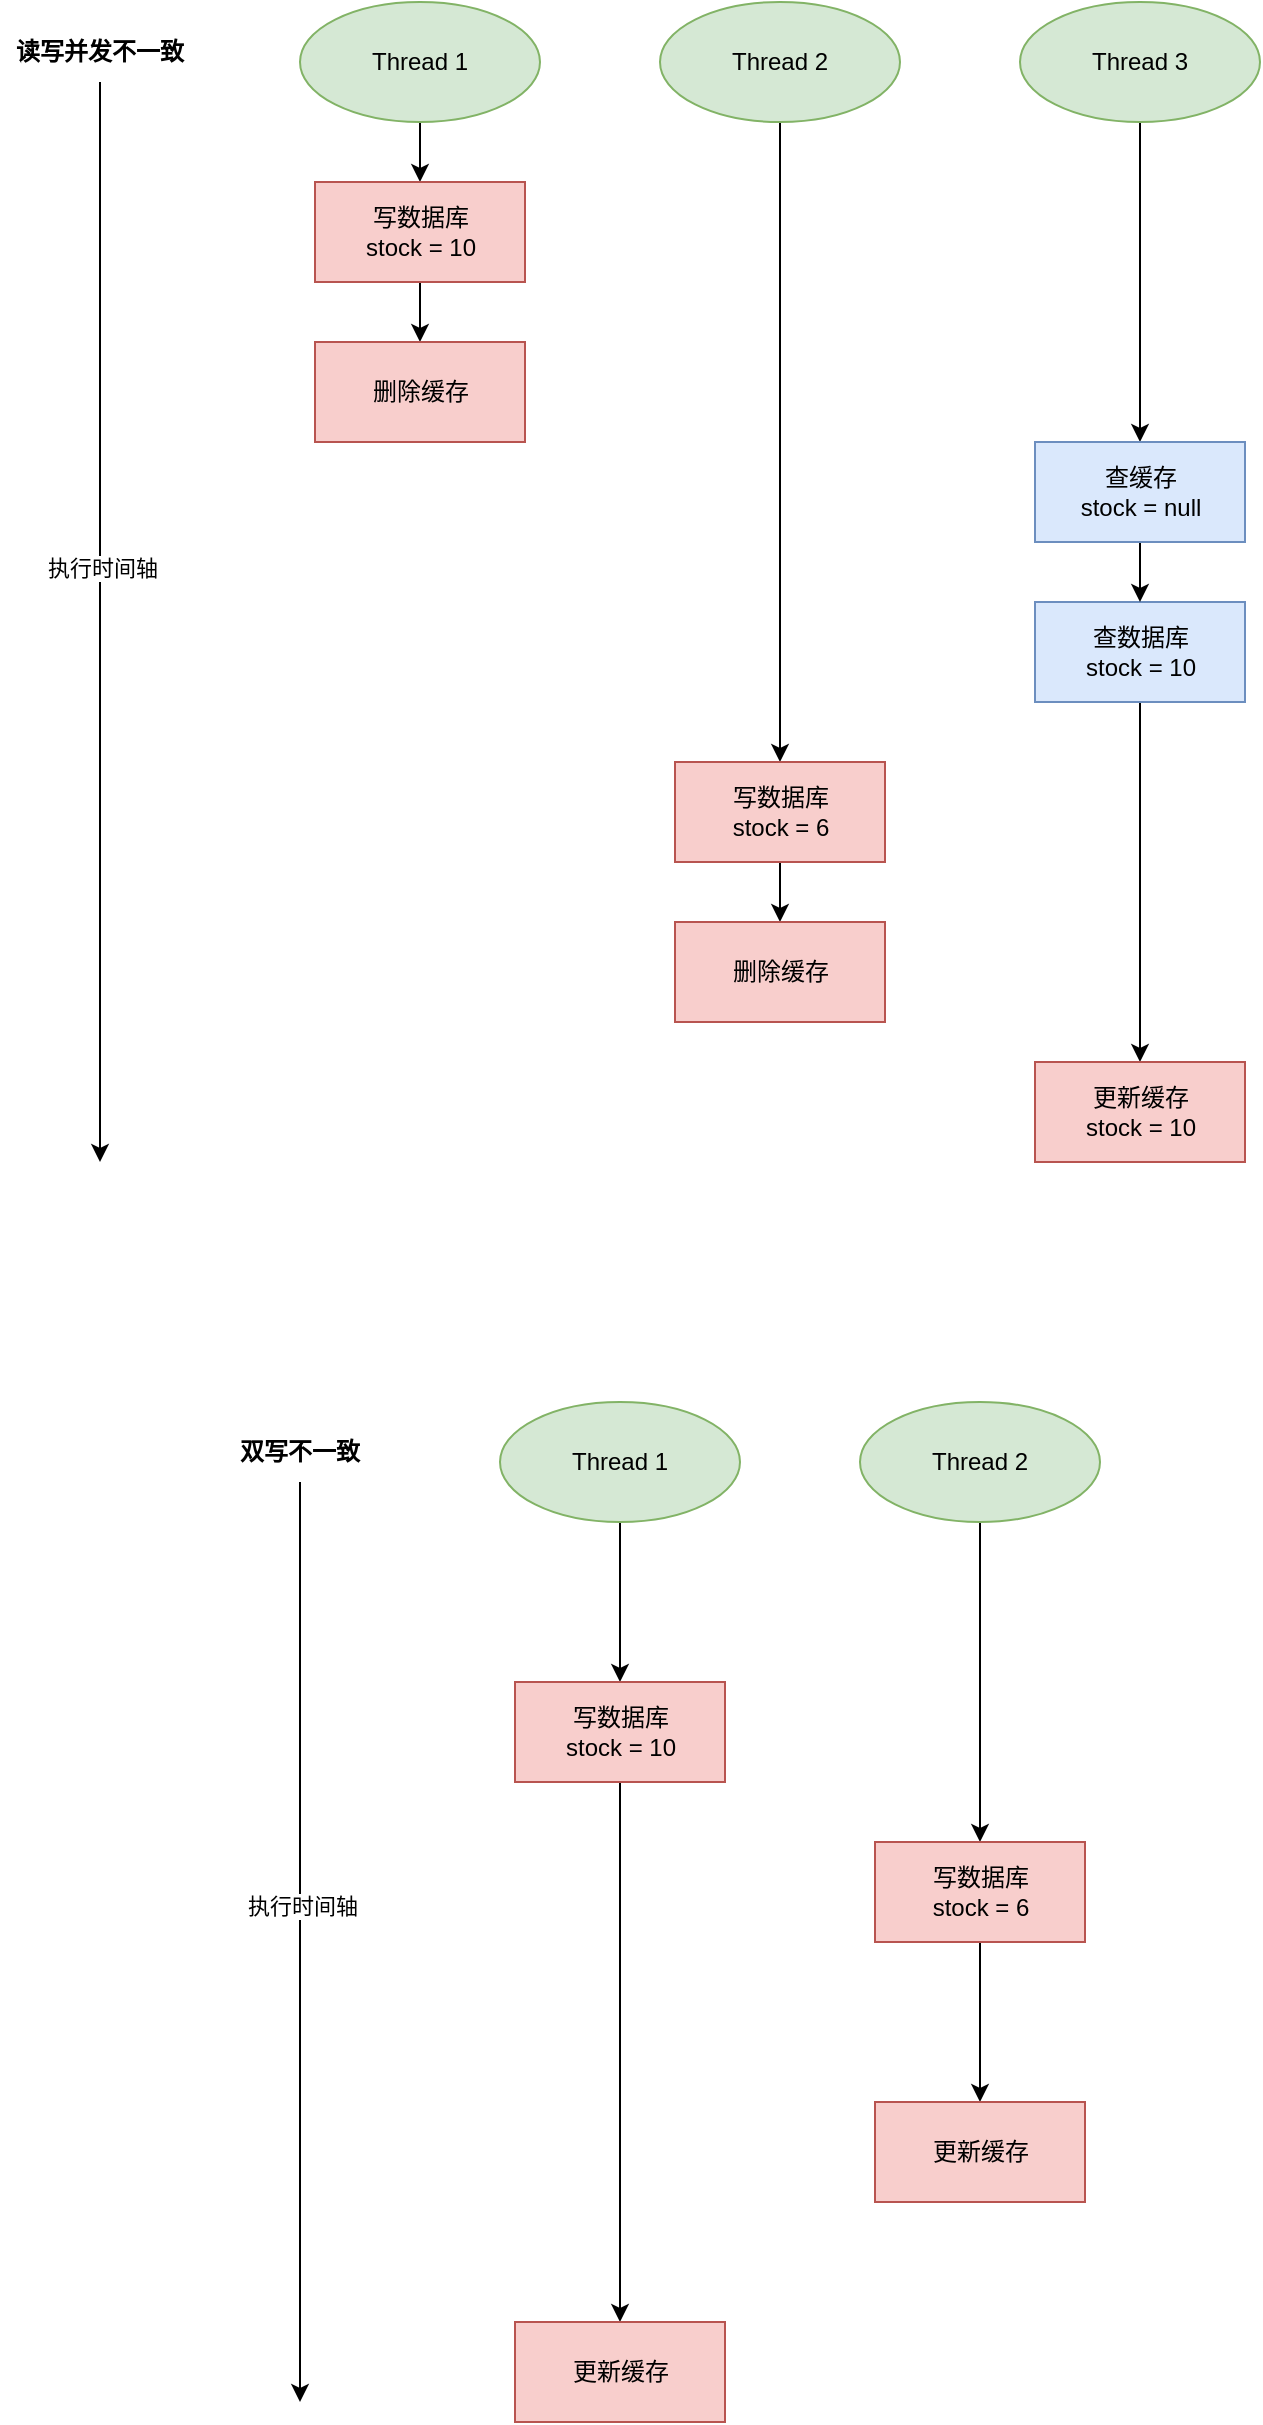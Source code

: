 <mxfile version="16.4.2" type="github">
  <diagram id="I5GW6R5hRMlU_vHdUiTQ" name="Page-1">
    <mxGraphModel dx="1186" dy="732" grid="1" gridSize="10" guides="1" tooltips="1" connect="1" arrows="1" fold="1" page="1" pageScale="1" pageWidth="827" pageHeight="1169" math="0" shadow="0">
      <root>
        <mxCell id="0" />
        <mxCell id="1" parent="0" />
        <mxCell id="t8CW0bvNHA3xZCFyP7Wd-2" style="edgeStyle=orthogonalEdgeStyle;rounded=0;orthogonalLoop=1;jettySize=auto;html=1;exitX=0.5;exitY=1;exitDx=0;exitDy=0;entryX=0.5;entryY=0;entryDx=0;entryDy=0;" parent="1" source="t8CW0bvNHA3xZCFyP7Wd-1" edge="1" target="g4S1AWgyKVHvtc6SjVlv-1">
          <mxGeometry relative="1" as="geometry">
            <mxPoint x="280" y="220" as="targetPoint" />
          </mxGeometry>
        </mxCell>
        <mxCell id="t8CW0bvNHA3xZCFyP7Wd-1" value="Thread 1" style="ellipse;whiteSpace=wrap;html=1;fillColor=#d5e8d4;strokeColor=#82b366;" parent="1" vertex="1">
          <mxGeometry x="220" y="100" width="120" height="60" as="geometry" />
        </mxCell>
        <mxCell id="g4S1AWgyKVHvtc6SjVlv-3" value="" style="edgeStyle=orthogonalEdgeStyle;curved=1;rounded=0;orthogonalLoop=1;jettySize=auto;html=1;" edge="1" parent="1" source="g4S1AWgyKVHvtc6SjVlv-1" target="g4S1AWgyKVHvtc6SjVlv-2">
          <mxGeometry relative="1" as="geometry" />
        </mxCell>
        <mxCell id="g4S1AWgyKVHvtc6SjVlv-1" value="写数据库&lt;br&gt;stock = 10" style="rounded=0;whiteSpace=wrap;html=1;fillColor=#f8cecc;strokeColor=#b85450;" vertex="1" parent="1">
          <mxGeometry x="227.5" y="190" width="105" height="50" as="geometry" />
        </mxCell>
        <mxCell id="g4S1AWgyKVHvtc6SjVlv-2" value="删除缓存" style="whiteSpace=wrap;html=1;rounded=0;fillColor=#f8cecc;strokeColor=#b85450;" vertex="1" parent="1">
          <mxGeometry x="227.5" y="270" width="105" height="50" as="geometry" />
        </mxCell>
        <mxCell id="g4S1AWgyKVHvtc6SjVlv-4" style="edgeStyle=orthogonalEdgeStyle;rounded=0;orthogonalLoop=1;jettySize=auto;html=1;exitX=0.5;exitY=1;exitDx=0;exitDy=0;entryX=0.5;entryY=0;entryDx=0;entryDy=0;" edge="1" parent="1" source="g4S1AWgyKVHvtc6SjVlv-5" target="g4S1AWgyKVHvtc6SjVlv-7">
          <mxGeometry relative="1" as="geometry">
            <mxPoint x="460" y="220" as="targetPoint" />
          </mxGeometry>
        </mxCell>
        <mxCell id="g4S1AWgyKVHvtc6SjVlv-5" value="Thread 2" style="ellipse;whiteSpace=wrap;html=1;fillColor=#d5e8d4;strokeColor=#82b366;" vertex="1" parent="1">
          <mxGeometry x="400" y="100" width="120" height="60" as="geometry" />
        </mxCell>
        <mxCell id="g4S1AWgyKVHvtc6SjVlv-6" value="" style="edgeStyle=orthogonalEdgeStyle;curved=1;rounded=0;orthogonalLoop=1;jettySize=auto;html=1;" edge="1" parent="1" source="g4S1AWgyKVHvtc6SjVlv-7" target="g4S1AWgyKVHvtc6SjVlv-8">
          <mxGeometry relative="1" as="geometry" />
        </mxCell>
        <mxCell id="g4S1AWgyKVHvtc6SjVlv-7" value="写数据库&lt;br&gt;stock = 6" style="rounded=0;whiteSpace=wrap;html=1;fillColor=#f8cecc;strokeColor=#b85450;" vertex="1" parent="1">
          <mxGeometry x="407.5" y="480" width="105" height="50" as="geometry" />
        </mxCell>
        <mxCell id="g4S1AWgyKVHvtc6SjVlv-8" value="删除缓存" style="whiteSpace=wrap;html=1;rounded=0;fillColor=#f8cecc;strokeColor=#b85450;" vertex="1" parent="1">
          <mxGeometry x="407.5" y="560" width="105" height="50" as="geometry" />
        </mxCell>
        <mxCell id="g4S1AWgyKVHvtc6SjVlv-9" style="edgeStyle=orthogonalEdgeStyle;rounded=0;orthogonalLoop=1;jettySize=auto;html=1;exitX=0.5;exitY=1;exitDx=0;exitDy=0;entryX=0.5;entryY=0;entryDx=0;entryDy=0;" edge="1" parent="1" source="g4S1AWgyKVHvtc6SjVlv-10" target="g4S1AWgyKVHvtc6SjVlv-14">
          <mxGeometry relative="1" as="geometry">
            <mxPoint x="640" y="260" as="targetPoint" />
          </mxGeometry>
        </mxCell>
        <mxCell id="g4S1AWgyKVHvtc6SjVlv-10" value="Thread 3" style="ellipse;whiteSpace=wrap;html=1;fillColor=#d5e8d4;strokeColor=#82b366;" vertex="1" parent="1">
          <mxGeometry x="580" y="100" width="120" height="60" as="geometry" />
        </mxCell>
        <mxCell id="g4S1AWgyKVHvtc6SjVlv-11" value="" style="edgeStyle=orthogonalEdgeStyle;curved=1;rounded=0;orthogonalLoop=1;jettySize=auto;html=1;" edge="1" parent="1" source="g4S1AWgyKVHvtc6SjVlv-12" target="g4S1AWgyKVHvtc6SjVlv-13">
          <mxGeometry relative="1" as="geometry" />
        </mxCell>
        <mxCell id="g4S1AWgyKVHvtc6SjVlv-12" value="查数据库&lt;br&gt;stock = 10" style="rounded=0;whiteSpace=wrap;html=1;fillColor=#dae8fc;strokeColor=#6c8ebf;" vertex="1" parent="1">
          <mxGeometry x="587.5" y="400" width="105" height="50" as="geometry" />
        </mxCell>
        <mxCell id="g4S1AWgyKVHvtc6SjVlv-13" value="更新缓存&lt;br&gt;stock = 10" style="whiteSpace=wrap;html=1;rounded=0;fillColor=#f8cecc;strokeColor=#b85450;" vertex="1" parent="1">
          <mxGeometry x="587.5" y="630" width="105" height="50" as="geometry" />
        </mxCell>
        <mxCell id="g4S1AWgyKVHvtc6SjVlv-15" style="edgeStyle=orthogonalEdgeStyle;curved=1;rounded=0;orthogonalLoop=1;jettySize=auto;html=1;exitX=0.5;exitY=1;exitDx=0;exitDy=0;" edge="1" parent="1" source="g4S1AWgyKVHvtc6SjVlv-14" target="g4S1AWgyKVHvtc6SjVlv-12">
          <mxGeometry relative="1" as="geometry" />
        </mxCell>
        <mxCell id="g4S1AWgyKVHvtc6SjVlv-14" value="查缓存&lt;br&gt;stock = null" style="rounded=0;whiteSpace=wrap;html=1;fillColor=#dae8fc;strokeColor=#6c8ebf;" vertex="1" parent="1">
          <mxGeometry x="587.5" y="320" width="105" height="50" as="geometry" />
        </mxCell>
        <mxCell id="g4S1AWgyKVHvtc6SjVlv-16" value="" style="endArrow=classic;html=1;rounded=0;curved=1;exitX=0.5;exitY=1;exitDx=0;exitDy=0;" edge="1" parent="1" source="g4S1AWgyKVHvtc6SjVlv-18">
          <mxGeometry width="50" height="50" relative="1" as="geometry">
            <mxPoint x="120" y="120" as="sourcePoint" />
            <mxPoint x="120" y="680" as="targetPoint" />
          </mxGeometry>
        </mxCell>
        <mxCell id="g4S1AWgyKVHvtc6SjVlv-17" value="执行时间轴" style="edgeLabel;html=1;align=center;verticalAlign=middle;resizable=0;points=[];" vertex="1" connectable="0" parent="g4S1AWgyKVHvtc6SjVlv-16">
          <mxGeometry x="-0.232" y="1" relative="1" as="geometry">
            <mxPoint y="35" as="offset" />
          </mxGeometry>
        </mxCell>
        <mxCell id="g4S1AWgyKVHvtc6SjVlv-18" value="读写并发不一致" style="text;html=1;strokeColor=none;fillColor=none;align=center;verticalAlign=middle;whiteSpace=wrap;rounded=0;fontStyle=1" vertex="1" parent="1">
          <mxGeometry x="70" y="110" width="100" height="30" as="geometry" />
        </mxCell>
        <mxCell id="g4S1AWgyKVHvtc6SjVlv-19" style="edgeStyle=orthogonalEdgeStyle;rounded=0;orthogonalLoop=1;jettySize=auto;html=1;exitX=0.5;exitY=1;exitDx=0;exitDy=0;entryX=0.5;entryY=0;entryDx=0;entryDy=0;" edge="1" parent="1" source="g4S1AWgyKVHvtc6SjVlv-20" target="g4S1AWgyKVHvtc6SjVlv-22">
          <mxGeometry relative="1" as="geometry">
            <mxPoint x="380" y="920" as="targetPoint" />
          </mxGeometry>
        </mxCell>
        <mxCell id="g4S1AWgyKVHvtc6SjVlv-20" value="Thread 1" style="ellipse;whiteSpace=wrap;html=1;fillColor=#d5e8d4;strokeColor=#82b366;" vertex="1" parent="1">
          <mxGeometry x="320" y="800" width="120" height="60" as="geometry" />
        </mxCell>
        <mxCell id="g4S1AWgyKVHvtc6SjVlv-21" value="" style="edgeStyle=orthogonalEdgeStyle;curved=1;rounded=0;orthogonalLoop=1;jettySize=auto;html=1;" edge="1" parent="1" source="g4S1AWgyKVHvtc6SjVlv-22" target="g4S1AWgyKVHvtc6SjVlv-23">
          <mxGeometry relative="1" as="geometry" />
        </mxCell>
        <mxCell id="g4S1AWgyKVHvtc6SjVlv-22" value="写数据库&lt;br&gt;stock = 10" style="rounded=0;whiteSpace=wrap;html=1;fillColor=#f8cecc;strokeColor=#b85450;" vertex="1" parent="1">
          <mxGeometry x="327.5" y="940" width="105" height="50" as="geometry" />
        </mxCell>
        <mxCell id="g4S1AWgyKVHvtc6SjVlv-23" value="更新缓存" style="whiteSpace=wrap;html=1;rounded=0;fillColor=#f8cecc;strokeColor=#b85450;" vertex="1" parent="1">
          <mxGeometry x="327.5" y="1260" width="105" height="50" as="geometry" />
        </mxCell>
        <mxCell id="g4S1AWgyKVHvtc6SjVlv-24" style="edgeStyle=orthogonalEdgeStyle;rounded=0;orthogonalLoop=1;jettySize=auto;html=1;exitX=0.5;exitY=1;exitDx=0;exitDy=0;entryX=0.5;entryY=0;entryDx=0;entryDy=0;" edge="1" parent="1" source="g4S1AWgyKVHvtc6SjVlv-25" target="g4S1AWgyKVHvtc6SjVlv-27">
          <mxGeometry relative="1" as="geometry">
            <mxPoint x="560" y="920" as="targetPoint" />
          </mxGeometry>
        </mxCell>
        <mxCell id="g4S1AWgyKVHvtc6SjVlv-25" value="Thread 2" style="ellipse;whiteSpace=wrap;html=1;fillColor=#d5e8d4;strokeColor=#82b366;" vertex="1" parent="1">
          <mxGeometry x="500" y="800" width="120" height="60" as="geometry" />
        </mxCell>
        <mxCell id="g4S1AWgyKVHvtc6SjVlv-26" value="" style="edgeStyle=orthogonalEdgeStyle;curved=1;rounded=0;orthogonalLoop=1;jettySize=auto;html=1;" edge="1" parent="1" source="g4S1AWgyKVHvtc6SjVlv-27" target="g4S1AWgyKVHvtc6SjVlv-28">
          <mxGeometry relative="1" as="geometry" />
        </mxCell>
        <mxCell id="g4S1AWgyKVHvtc6SjVlv-27" value="写数据库&lt;br&gt;stock = 6" style="rounded=0;whiteSpace=wrap;html=1;fillColor=#f8cecc;strokeColor=#b85450;" vertex="1" parent="1">
          <mxGeometry x="507.5" y="1020" width="105" height="50" as="geometry" />
        </mxCell>
        <mxCell id="g4S1AWgyKVHvtc6SjVlv-28" value="更新缓存" style="whiteSpace=wrap;html=1;rounded=0;fillColor=#f8cecc;strokeColor=#b85450;" vertex="1" parent="1">
          <mxGeometry x="507.5" y="1150" width="105" height="50" as="geometry" />
        </mxCell>
        <mxCell id="g4S1AWgyKVHvtc6SjVlv-29" value="" style="endArrow=classic;html=1;rounded=0;curved=1;exitX=0.5;exitY=1;exitDx=0;exitDy=0;" edge="1" parent="1" source="g4S1AWgyKVHvtc6SjVlv-31">
          <mxGeometry width="50" height="50" relative="1" as="geometry">
            <mxPoint x="220" y="820" as="sourcePoint" />
            <mxPoint x="220" y="1300" as="targetPoint" />
          </mxGeometry>
        </mxCell>
        <mxCell id="g4S1AWgyKVHvtc6SjVlv-30" value="执行时间轴" style="edgeLabel;html=1;align=center;verticalAlign=middle;resizable=0;points=[];" vertex="1" connectable="0" parent="g4S1AWgyKVHvtc6SjVlv-29">
          <mxGeometry x="-0.232" y="1" relative="1" as="geometry">
            <mxPoint y="35" as="offset" />
          </mxGeometry>
        </mxCell>
        <mxCell id="g4S1AWgyKVHvtc6SjVlv-31" value="双写不一致" style="text;html=1;strokeColor=none;fillColor=none;align=center;verticalAlign=middle;whiteSpace=wrap;rounded=0;fontStyle=1" vertex="1" parent="1">
          <mxGeometry x="170" y="810" width="100" height="30" as="geometry" />
        </mxCell>
      </root>
    </mxGraphModel>
  </diagram>
</mxfile>
